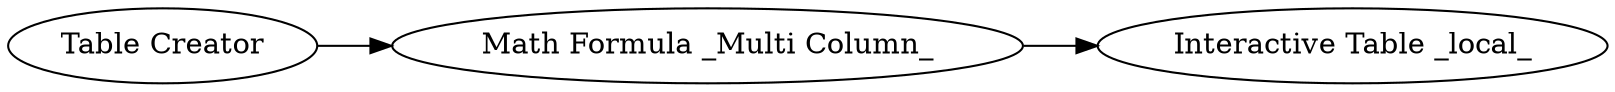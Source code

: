 digraph {
	6 -> 7
	5 -> 6
	5 [label="Table Creator"]
	7 [label="Interactive Table _local_"]
	6 [label="Math Formula _Multi Column_"]
	rankdir=LR
}
